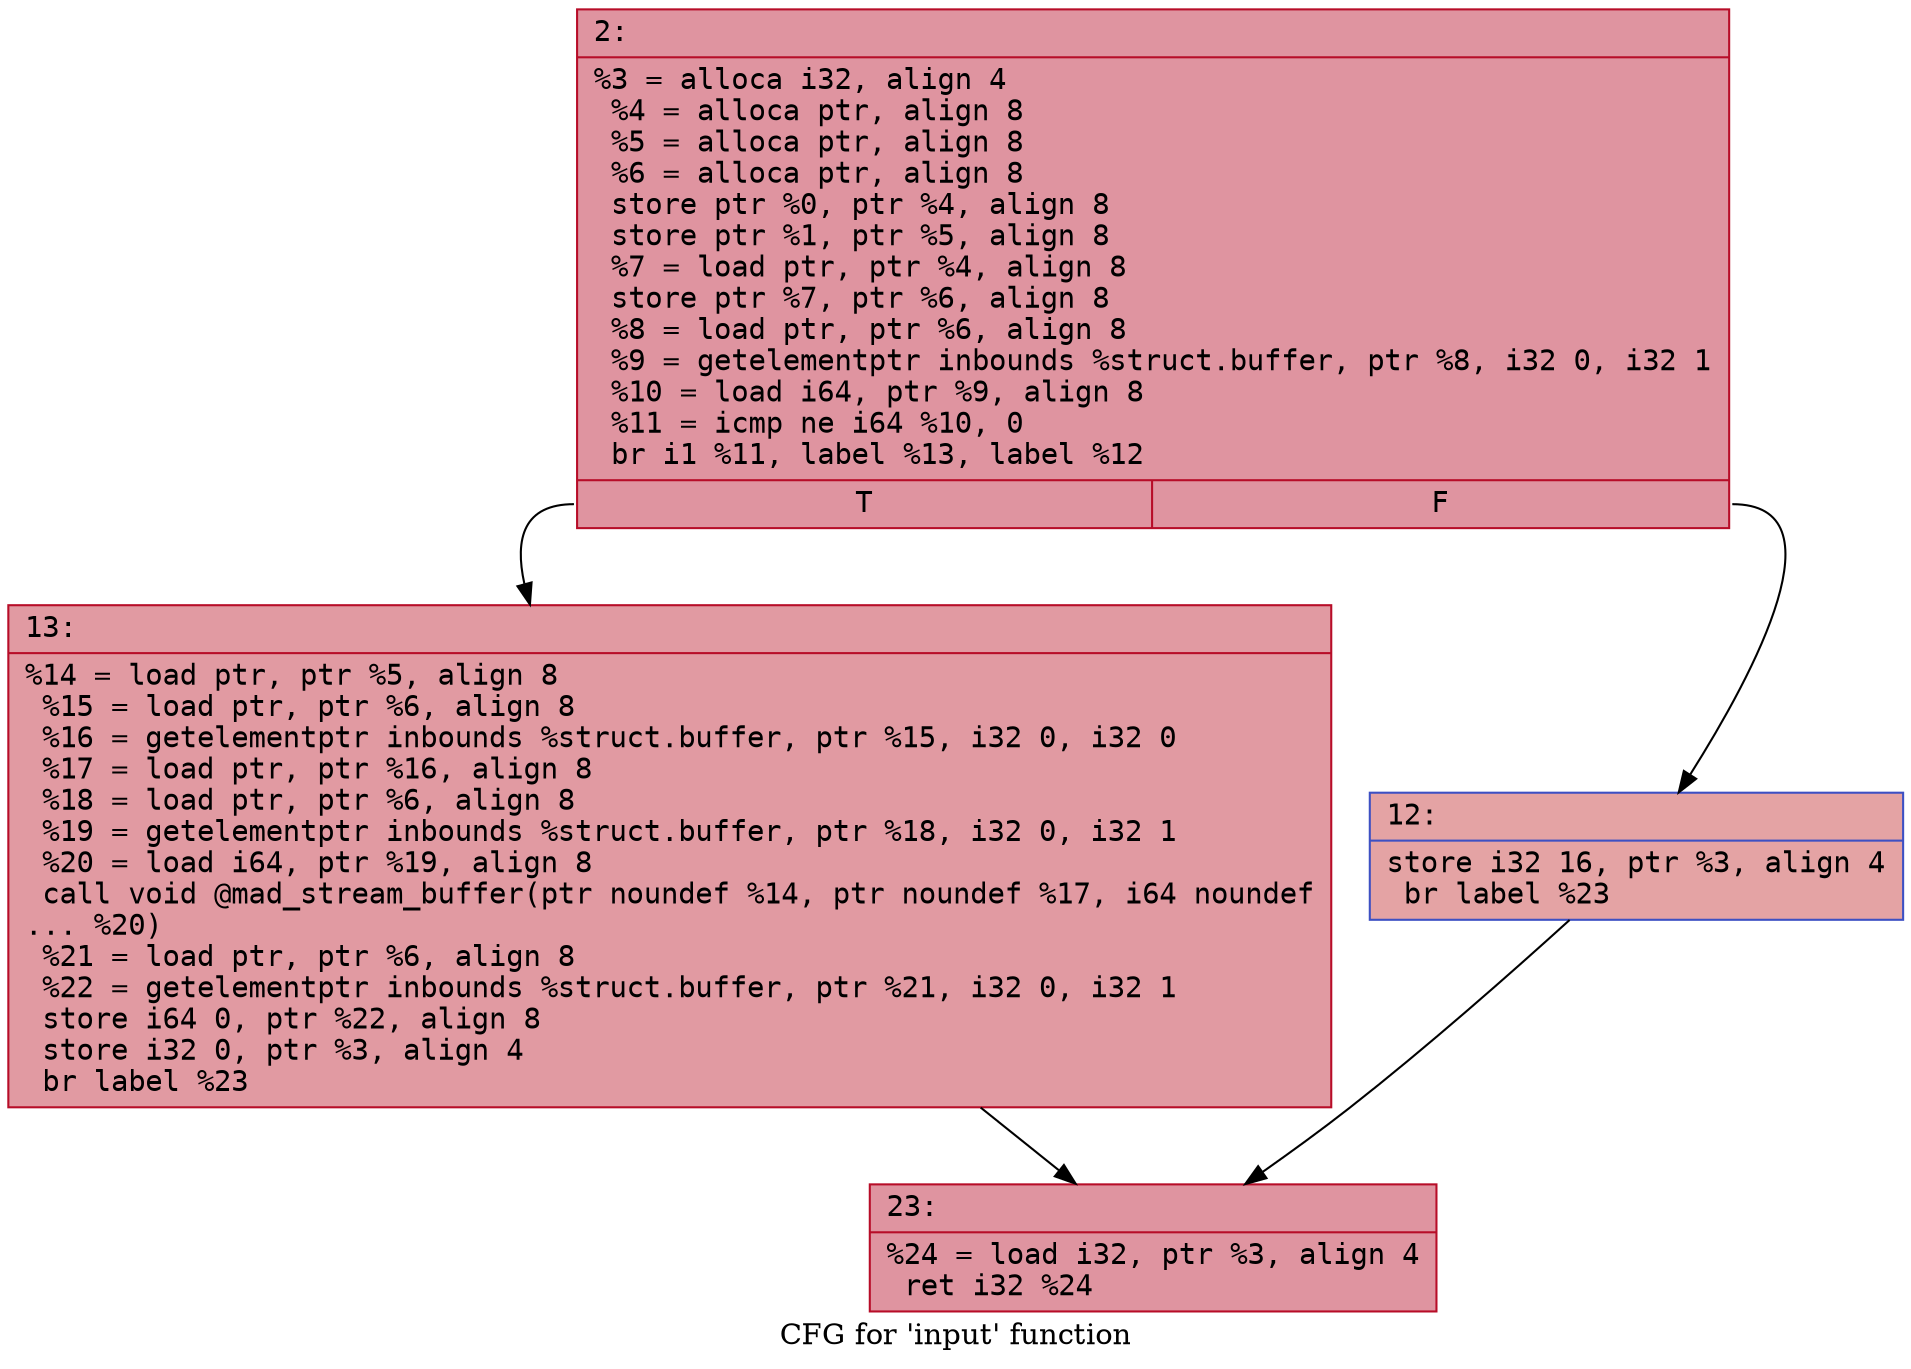 digraph "CFG for 'input' function" {
	label="CFG for 'input' function";

	Node0x600000166490 [shape=record,color="#b70d28ff", style=filled, fillcolor="#b70d2870" fontname="Courier",label="{2:\l|  %3 = alloca i32, align 4\l  %4 = alloca ptr, align 8\l  %5 = alloca ptr, align 8\l  %6 = alloca ptr, align 8\l  store ptr %0, ptr %4, align 8\l  store ptr %1, ptr %5, align 8\l  %7 = load ptr, ptr %4, align 8\l  store ptr %7, ptr %6, align 8\l  %8 = load ptr, ptr %6, align 8\l  %9 = getelementptr inbounds %struct.buffer, ptr %8, i32 0, i32 1\l  %10 = load i64, ptr %9, align 8\l  %11 = icmp ne i64 %10, 0\l  br i1 %11, label %13, label %12\l|{<s0>T|<s1>F}}"];
	Node0x600000166490:s0 -> Node0x600000166530[tooltip="2 -> 13\nProbability 62.50%" ];
	Node0x600000166490:s1 -> Node0x6000001664e0[tooltip="2 -> 12\nProbability 37.50%" ];
	Node0x6000001664e0 [shape=record,color="#3d50c3ff", style=filled, fillcolor="#c32e3170" fontname="Courier",label="{12:\l|  store i32 16, ptr %3, align 4\l  br label %23\l}"];
	Node0x6000001664e0 -> Node0x600000166580[tooltip="12 -> 23\nProbability 100.00%" ];
	Node0x600000166530 [shape=record,color="#b70d28ff", style=filled, fillcolor="#bb1b2c70" fontname="Courier",label="{13:\l|  %14 = load ptr, ptr %5, align 8\l  %15 = load ptr, ptr %6, align 8\l  %16 = getelementptr inbounds %struct.buffer, ptr %15, i32 0, i32 0\l  %17 = load ptr, ptr %16, align 8\l  %18 = load ptr, ptr %6, align 8\l  %19 = getelementptr inbounds %struct.buffer, ptr %18, i32 0, i32 1\l  %20 = load i64, ptr %19, align 8\l  call void @mad_stream_buffer(ptr noundef %14, ptr noundef %17, i64 noundef\l... %20)\l  %21 = load ptr, ptr %6, align 8\l  %22 = getelementptr inbounds %struct.buffer, ptr %21, i32 0, i32 1\l  store i64 0, ptr %22, align 8\l  store i32 0, ptr %3, align 4\l  br label %23\l}"];
	Node0x600000166530 -> Node0x600000166580[tooltip="13 -> 23\nProbability 100.00%" ];
	Node0x600000166580 [shape=record,color="#b70d28ff", style=filled, fillcolor="#b70d2870" fontname="Courier",label="{23:\l|  %24 = load i32, ptr %3, align 4\l  ret i32 %24\l}"];
}
